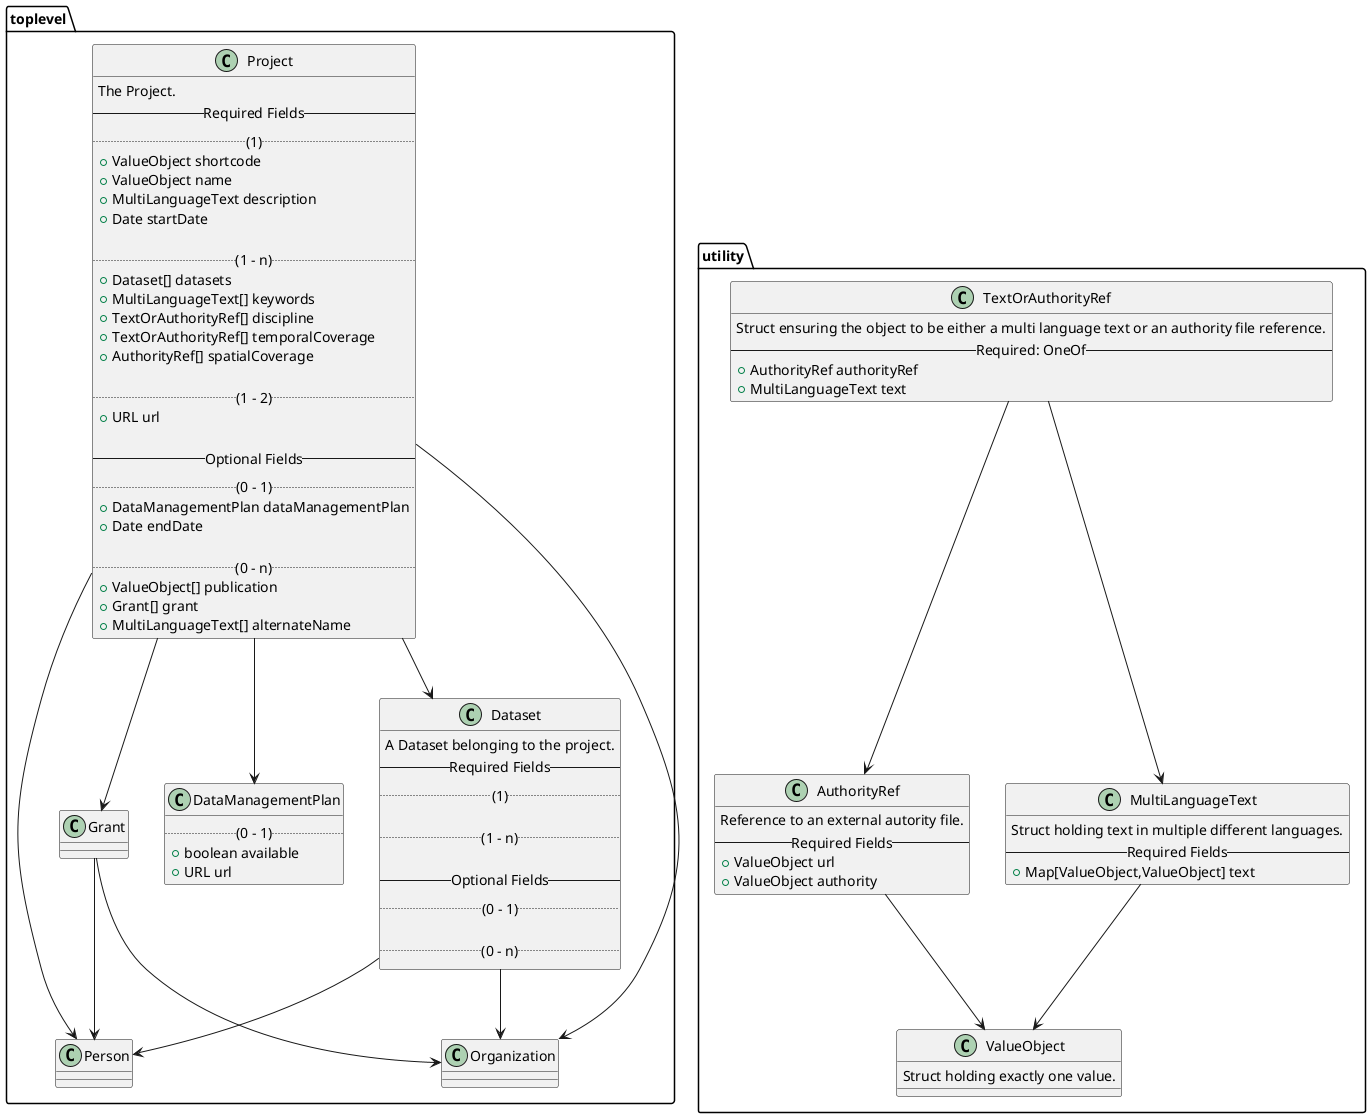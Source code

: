 @startuml Domain Entities
package toplevel {

  class Project {
    The Project.
    -- Required Fields --
    .. (1) ..
    +ValueObject shortcode
    +ValueObject name
    +MultiLanguageText description
    +Date startDate

    .. (1 - n) ..
    +Dataset[] datasets
    +MultiLanguageText[] keywords
    +TextOrAuthorityRef[] discipline
    +TextOrAuthorityRef[] temporalCoverage
    +AuthorityRef[] spatialCoverage

    .. (1 - 2) ..
    +URL url

    -- Optional Fields --
    .. (0 - 1) ..
    +DataManagementPlan dataManagementPlan
    +Date endDate

    .. (0 - n) ..
    +ValueObject[] publication
    +Grant[] grant
    +MultiLanguageText[] alternateName
  }

  class Dataset {
    A Dataset belonging to the project.
    ' TODO
    -- Required Fields --
    .. (1) ..

    .. (1 - n) ..

    -- Optional Fields --
    .. (0 - 1) ..

    .. (0 - n) ..
  }

  class DataManagementPlan {
    .. (0 - 1) ..
    +boolean available
    +URL url
  }

  class Grant {
    ' TODO
  }

  class Person {
    ' TODO
  }

  class Organization {
    ' TODO
  }

}

package utility {

  class TextOrAuthorityRef {
    ' TODO: find better name
    Struct ensuring the object to be either a multi language text or an authority file reference.
    -- Required: OneOf --
    +AuthorityRef authorityRef
    +MultiLanguageText text
  }

  class AuthorityRef {
    Reference to an external autority file.
    -- Required Fields --
    +ValueObject url
    +ValueObject authority
  }

  class MultiLanguageText {
    Struct holding text in multiple different languages.
    -- Required Fields --
    +Map[ValueObject,ValueObject] text
  }

  class ValueObject {
    Struct holding exactly one value.
  }

}


Project --> Dataset
Project --> DataManagementPlan
Project --> Grant
Project --> Person
Project --> Organization
Dataset --> Person
Dataset --> Organization
Grant --> Person
Grant --> Organization
TextOrAuthorityRef --> MultiLanguageText
TextOrAuthorityRef --> AuthorityRef
AuthorityRef --> ValueObject
MultiLanguageText --> ValueObject

@enduml

